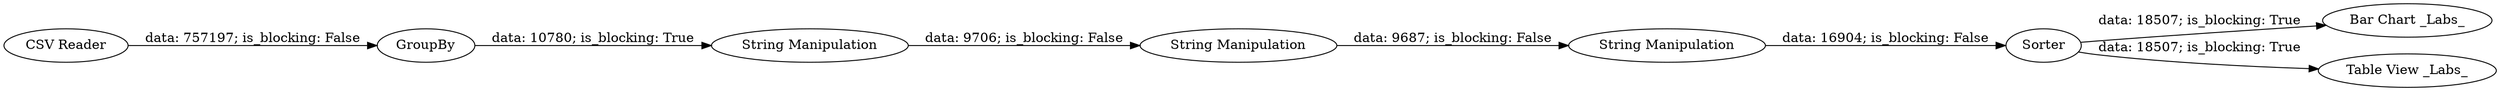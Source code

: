 digraph {
	"5520003789957800734_1" [label="CSV Reader"]
	"5520003789957800734_3" [label="String Manipulation"]
	"5520003789957800734_7" [label="Bar Chart _Labs_"]
	"5520003789957800734_5" [label="String Manipulation"]
	"5520003789957800734_2" [label=GroupBy]
	"5520003789957800734_8" [label="Table View _Labs_"]
	"5520003789957800734_4" [label="String Manipulation"]
	"5520003789957800734_6" [label=Sorter]
	"5520003789957800734_6" -> "5520003789957800734_8" [label="data: 18507; is_blocking: True"]
	"5520003789957800734_5" -> "5520003789957800734_6" [label="data: 16904; is_blocking: False"]
	"5520003789957800734_2" -> "5520003789957800734_3" [label="data: 10780; is_blocking: True"]
	"5520003789957800734_4" -> "5520003789957800734_5" [label="data: 9687; is_blocking: False"]
	"5520003789957800734_6" -> "5520003789957800734_7" [label="data: 18507; is_blocking: True"]
	"5520003789957800734_1" -> "5520003789957800734_2" [label="data: 757197; is_blocking: False"]
	"5520003789957800734_3" -> "5520003789957800734_4" [label="data: 9706; is_blocking: False"]
	rankdir=LR
}

